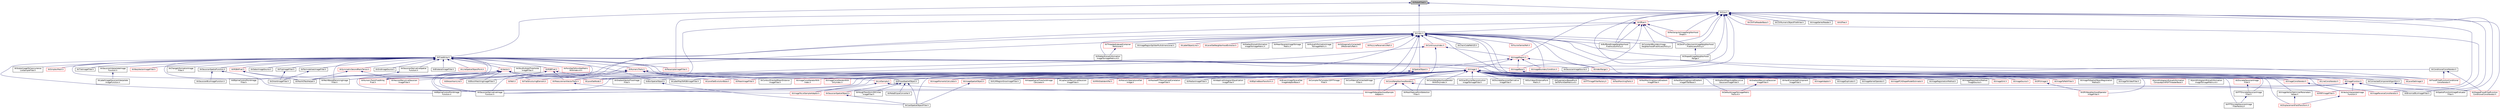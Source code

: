 digraph "itkMakeFilled.h"
{
 // LATEX_PDF_SIZE
  edge [fontname="Helvetica",fontsize="10",labelfontname="Helvetica",labelfontsize="10"];
  node [fontname="Helvetica",fontsize="10",shape=record];
  Node1 [label="itkMakeFilled.h",height=0.2,width=0.4,color="black", fillcolor="grey75", style="filled", fontcolor="black",tooltip=" "];
  Node1 -> Node2 [dir="back",color="midnightblue",fontsize="10",style="solid",fontname="Helvetica"];
  Node2 [label="itkFixedArray.h",height=0.2,width=0.4,color="black", fillcolor="white", style="filled",URL="$itkFixedArray_8h.html",tooltip=" "];
  Node2 -> Node3 [dir="back",color="midnightblue",fontsize="10",style="solid",fontname="Helvetica"];
  Node3 [label="itkBSplineControlPointImage\lFilter.h",height=0.2,width=0.4,color="black", fillcolor="white", style="filled",URL="$itkBSplineControlPointImageFilter_8h.html",tooltip=" "];
  Node2 -> Node4 [dir="back",color="midnightblue",fontsize="10",style="solid",fontname="Helvetica"];
  Node4 [label="itkBSplineControlPointImage\lFunction.h",height=0.2,width=0.4,color="black", fillcolor="white", style="filled",URL="$itkBSplineControlPointImageFunction_8h.html",tooltip=" "];
  Node2 -> Node5 [dir="back",color="midnightblue",fontsize="10",style="solid",fontname="Helvetica"];
  Node5 [label="itkBilateralImageFilter.h",height=0.2,width=0.4,color="black", fillcolor="white", style="filled",URL="$itkBilateralImageFilter_8h.html",tooltip=" "];
  Node2 -> Node6 [dir="back",color="midnightblue",fontsize="10",style="solid",fontname="Helvetica"];
  Node6 [label="itkBoxSpatialObject.h",height=0.2,width=0.4,color="black", fillcolor="white", style="filled",URL="$itkBoxSpatialObject_8h.html",tooltip=" "];
  Node6 -> Node7 [dir="back",color="midnightblue",fontsize="10",style="solid",fontname="Helvetica"];
  Node7 [label="itkCastSpatialObjectFilter.h",height=0.2,width=0.4,color="black", fillcolor="white", style="filled",URL="$itkCastSpatialObjectFilter_8h.html",tooltip=" "];
  Node2 -> Node8 [dir="back",color="midnightblue",fontsize="10",style="solid",fontname="Helvetica"];
  Node8 [label="itkChangeInformationImage\lFilter.h",height=0.2,width=0.4,color="black", fillcolor="white", style="filled",URL="$itkChangeInformationImageFilter_8h.html",tooltip=" "];
  Node2 -> Node9 [dir="back",color="midnightblue",fontsize="10",style="solid",fontname="Helvetica"];
  Node9 [label="itkEllipseSpatialObject.h",height=0.2,width=0.4,color="black", fillcolor="white", style="filled",URL="$itkEllipseSpatialObject_8h.html",tooltip=" "];
  Node9 -> Node7 [dir="back",color="midnightblue",fontsize="10",style="solid",fontname="Helvetica"];
  Node9 -> Node10 [dir="back",color="midnightblue",fontsize="10",style="solid",fontname="Helvetica"];
  Node10 [label="itkGaussianSpatialObject.h",height=0.2,width=0.4,color="red", fillcolor="white", style="filled",URL="$itkGaussianSpatialObject_8h.html",tooltip=" "];
  Node10 -> Node7 [dir="back",color="midnightblue",fontsize="10",style="solid",fontname="Helvetica"];
  Node9 -> Node12 [dir="back",color="midnightblue",fontsize="10",style="solid",fontname="Helvetica"];
  Node12 [label="itkHoughTransform2DCircles\lImageFilter.h",height=0.2,width=0.4,color="black", fillcolor="white", style="filled",URL="$itkHoughTransform2DCirclesImageFilter_8h.html",tooltip=" "];
  Node9 -> Node13 [dir="back",color="midnightblue",fontsize="10",style="solid",fontname="Helvetica"];
  Node13 [label="itkMetaEllipseConverter.h",height=0.2,width=0.4,color="black", fillcolor="white", style="filled",URL="$itkMetaEllipseConverter_8h.html",tooltip=" "];
  Node2 -> Node14 [dir="back",color="midnightblue",fontsize="10",style="solid",fontname="Helvetica"];
  Node14 [label="itkFlipImageFilter.h",height=0.2,width=0.4,color="black", fillcolor="white", style="filled",URL="$itkFlipImageFilter_8h.html",tooltip=" "];
  Node14 -> Node15 [dir="back",color="midnightblue",fontsize="10",style="solid",fontname="Helvetica"];
  Node15 [label="itkOrientImageFilter.h",height=0.2,width=0.4,color="black", fillcolor="white", style="filled",URL="$itkOrientImageFilter_8h.html",tooltip=" "];
  Node2 -> Node16 [dir="back",color="midnightblue",fontsize="10",style="solid",fontname="Helvetica"];
  Node16 [label="itkGaborImageSource.h",height=0.2,width=0.4,color="black", fillcolor="white", style="filled",URL="$itkGaborImageSource_8h.html",tooltip=" "];
  Node2 -> Node17 [dir="back",color="midnightblue",fontsize="10",style="solid",fontname="Helvetica"];
  Node17 [label="itkGaussianDerivativeImage\lFunction.h",height=0.2,width=0.4,color="black", fillcolor="white", style="filled",URL="$itkGaussianDerivativeImageFunction_8h.html",tooltip=" "];
  Node2 -> Node18 [dir="back",color="midnightblue",fontsize="10",style="solid",fontname="Helvetica"];
  Node18 [label="itkGaussianDerivativeSpatial\lFunction.h",height=0.2,width=0.4,color="black", fillcolor="white", style="filled",URL="$itkGaussianDerivativeSpatialFunction_8h.html",tooltip=" "];
  Node18 -> Node17 [dir="back",color="midnightblue",fontsize="10",style="solid",fontname="Helvetica"];
  Node2 -> Node19 [dir="back",color="midnightblue",fontsize="10",style="solid",fontname="Helvetica"];
  Node19 [label="itkGaussianImageSource.h",height=0.2,width=0.4,color="black", fillcolor="white", style="filled",URL="$itkGaussianImageSource_8h.html",tooltip=" "];
  Node2 -> Node20 [dir="back",color="midnightblue",fontsize="10",style="solid",fontname="Helvetica"];
  Node20 [label="itkGaussianInterpolateImage\lFunction.h",height=0.2,width=0.4,color="black", fillcolor="white", style="filled",URL="$itkGaussianInterpolateImageFunction_8h.html",tooltip=" "];
  Node20 -> Node21 [dir="back",color="midnightblue",fontsize="10",style="solid",fontname="Helvetica"];
  Node21 [label="itkLabelImageGaussianInterpolate\lImageFunction.h",height=0.2,width=0.4,color="black", fillcolor="white", style="filled",URL="$itkLabelImageGaussianInterpolateImageFunction_8h.html",tooltip=" "];
  Node2 -> Node22 [dir="back",color="midnightblue",fontsize="10",style="solid",fontname="Helvetica"];
  Node22 [label="itkGaussianSpatialFunction.h",height=0.2,width=0.4,color="black", fillcolor="white", style="filled",URL="$itkGaussianSpatialFunction_8h.html",tooltip=" "];
  Node22 -> Node23 [dir="back",color="midnightblue",fontsize="10",style="solid",fontname="Helvetica"];
  Node23 [label="itkGaussianBlurImageFunction.h",height=0.2,width=0.4,color="black", fillcolor="white", style="filled",URL="$itkGaussianBlurImageFunction_8h.html",tooltip=" "];
  Node22 -> Node17 [dir="back",color="midnightblue",fontsize="10",style="solid",fontname="Helvetica"];
  Node2 -> Node24 [dir="back",color="midnightblue",fontsize="10",style="solid",fontname="Helvetica"];
  Node24 [label="itkGridImageSource.h",height=0.2,width=0.4,color="black", fillcolor="white", style="filled",URL="$itkGridImageSource_8h.html",tooltip=" "];
  Node2 -> Node25 [dir="back",color="midnightblue",fontsize="10",style="solid",fontname="Helvetica"];
  Node25 [label="itkImage.h",height=0.2,width=0.4,color="red", fillcolor="white", style="filled",URL="$itkImage_8h.html",tooltip=" "];
  Node25 -> Node26 [dir="back",color="midnightblue",fontsize="10",style="solid",fontname="Helvetica"];
  Node26 [label="itkAdaptiveHistogramEqualization\lImageFilter.h",height=0.2,width=0.4,color="black", fillcolor="white", style="filled",URL="$itkAdaptiveHistogramEqualizationImageFilter_8h.html",tooltip=" "];
  Node25 -> Node27 [dir="back",color="midnightblue",fontsize="10",style="solid",fontname="Helvetica"];
  Node27 [label="itkBSplineBaseTransform.h",height=0.2,width=0.4,color="red", fillcolor="white", style="filled",URL="$itkBSplineBaseTransform_8h.html",tooltip=" "];
  Node25 -> Node4 [dir="back",color="midnightblue",fontsize="10",style="solid",fontname="Helvetica"];
  Node25 -> Node50 [dir="back",color="midnightblue",fontsize="10",style="solid",fontname="Helvetica"];
  Node50 [label="itkBinaryImageToLevelSet\lImageAdaptorBase.h",height=0.2,width=0.4,color="red", fillcolor="white", style="filled",URL="$itkBinaryImageToLevelSetImageAdaptorBase_8h.html",tooltip=" "];
  Node25 -> Node52 [dir="back",color="midnightblue",fontsize="10",style="solid",fontname="Helvetica"];
  Node52 [label="itkBlockMatchingImageFilter.h",height=0.2,width=0.4,color="black", fillcolor="white", style="filled",URL="$itkBlockMatchingImageFilter_8h.html",tooltip=" "];
  Node25 -> Node53 [dir="back",color="midnightblue",fontsize="10",style="solid",fontname="Helvetica"];
  Node53 [label="itkComplexToComplex1DFFTImage\lFilter.h",height=0.2,width=0.4,color="red", fillcolor="white", style="filled",URL="$itkComplexToComplex1DFFTImageFilter_8h.html",tooltip=" "];
  Node25 -> Node56 [dir="back",color="midnightblue",fontsize="10",style="solid",fontname="Helvetica"];
  Node56 [label="itkConfidenceConnectedImage\lFilter.h",height=0.2,width=0.4,color="black", fillcolor="white", style="filled",URL="$itkConfidenceConnectedImageFilter_8h.html",tooltip=" "];
  Node25 -> Node57 [dir="back",color="midnightblue",fontsize="10",style="solid",fontname="Helvetica"];
  Node57 [label="itkConnectedComponentAlgorithm.h",height=0.2,width=0.4,color="black", fillcolor="white", style="filled",URL="$itkConnectedComponentAlgorithm_8h.html",tooltip=" "];
  Node57 -> Node58 [dir="back",color="midnightblue",fontsize="10",style="solid",fontname="Helvetica"];
  Node58 [label="itkShapedFloodFilledFunction\lConditionalConstIterator.h",height=0.2,width=0.4,color="red", fillcolor="white", style="filled",URL="$itkShapedFloodFilledFunctionConditionalConstIterator_8h.html",tooltip=" "];
  Node25 -> Node61 [dir="back",color="midnightblue",fontsize="10",style="solid",fontname="Helvetica"];
  Node61 [label="itkConstNeighborhoodIterator.h",height=0.2,width=0.4,color="red", fillcolor="white", style="filled",URL="$itkConstNeighborhoodIterator_8h.html",tooltip=" "];
  Node61 -> Node165 [dir="back",color="midnightblue",fontsize="10",style="solid",fontname="Helvetica"];
  Node165 [label="itkImageToNeighborhoodSample\lAdaptor.h",height=0.2,width=0.4,color="red", fillcolor="white", style="filled",URL="$itkImageToNeighborhoodSampleAdaptor_8h.html",tooltip=" "];
  Node61 -> Node172 [dir="back",color="midnightblue",fontsize="10",style="solid",fontname="Helvetica"];
  Node172 [label="itkMRFImageFilter.h",height=0.2,width=0.4,color="red", fillcolor="white", style="filled",URL="$itkMRFImageFilter_8h.html",tooltip=" "];
  Node61 -> Node174 [dir="back",color="midnightblue",fontsize="10",style="solid",fontname="Helvetica"];
  Node174 [label="itkMaskFeaturePointSelection\lFilter.h",height=0.2,width=0.4,color="black", fillcolor="white", style="filled",URL="$itkMaskFeaturePointSelectionFilter_8h.html",tooltip=" "];
  Node25 -> Node239 [dir="back",color="midnightblue",fontsize="10",style="solid",fontname="Helvetica"];
  Node239 [label="itkConstNeighborhoodIterator\lWithOnlyIndex.h",height=0.2,width=0.4,color="black", fillcolor="white", style="filled",URL="$itkConstNeighborhoodIteratorWithOnlyIndex_8h.html",tooltip=" "];
  Node25 -> Node240 [dir="back",color="midnightblue",fontsize="10",style="solid",fontname="Helvetica"];
  Node240 [label="itkContourDirectedMeanDistance\lImageFilter.h",height=0.2,width=0.4,color="black", fillcolor="white", style="filled",URL="$itkContourDirectedMeanDistanceImageFilter_8h.html",tooltip=" "];
  Node25 -> Node241 [dir="back",color="midnightblue",fontsize="10",style="solid",fontname="Helvetica"];
  Node241 [label="itkDefaultImageToImageMetric\lTraitsv4.h",height=0.2,width=0.4,color="red", fillcolor="white", style="filled",URL="$itkDefaultImageToImageMetricTraitsv4_8h.html",tooltip=" "];
  Node25 -> Node253 [dir="back",color="midnightblue",fontsize="10",style="solid",fontname="Helvetica"];
  Node253 [label="itkDirectFourierReconstruction\lImageToImageFilter.h",height=0.2,width=0.4,color="black", fillcolor="white", style="filled",URL="$itkDirectFourierReconstructionImageToImageFilter_8h.html",tooltip=" "];
  Node25 -> Node254 [dir="back",color="midnightblue",fontsize="10",style="solid",fontname="Helvetica"];
  Node254 [label="itkDiscreteGaussianDerivative\lImageFilter.h",height=0.2,width=0.4,color="black", fillcolor="white", style="filled",URL="$itkDiscreteGaussianDerivativeImageFilter_8h.html",tooltip=" "];
  Node25 -> Node255 [dir="back",color="midnightblue",fontsize="10",style="solid",fontname="Helvetica"];
  Node255 [label="itkDiscreteGaussianImage\lFilter.h",height=0.2,width=0.4,color="red", fillcolor="white", style="filled",URL="$itkDiscreteGaussianImageFilter_8h.html",tooltip=" "];
  Node255 -> Node256 [dir="back",color="midnightblue",fontsize="10",style="solid",fontname="Helvetica"];
  Node256 [label="itkFFTDiscreteGaussianImage\lFilter.h",height=0.2,width=0.4,color="black", fillcolor="white", style="filled",URL="$itkFFTDiscreteGaussianImageFilter_8h.html",tooltip=" "];
  Node256 -> Node257 [dir="back",color="midnightblue",fontsize="10",style="solid",fontname="Helvetica"];
  Node257 [label="itkFFTDiscreteGaussianImage\lFilterFactory.h",height=0.2,width=0.4,color="black", fillcolor="white", style="filled",URL="$itkFFTDiscreteGaussianImageFilterFactory_8h.html",tooltip=" "];
  Node25 -> Node259 [dir="back",color="midnightblue",fontsize="10",style="solid",fontname="Helvetica"];
  Node259 [label="itkDisplacementFieldTransform.h",height=0.2,width=0.4,color="red", fillcolor="white", style="filled",URL="$itkDisplacementFieldTransform_8h.html",tooltip=" "];
  Node25 -> Node277 [dir="back",color="midnightblue",fontsize="10",style="solid",fontname="Helvetica"];
  Node277 [label="itkEuclideanDistancePoint\lMetric.h",height=0.2,width=0.4,color="black", fillcolor="white", style="filled",URL="$itkEuclideanDistancePointMetric_8h.html",tooltip=" "];
  Node25 -> Node270 [dir="back",color="midnightblue",fontsize="10",style="solid",fontname="Helvetica"];
  Node270 [label="itkExpectationBasedPoint\lSetToPointSetMetricv4.h",height=0.2,width=0.4,color="black", fillcolor="white", style="filled",URL="$itkExpectationBasedPointSetToPointSetMetricv4_8h.html",tooltip=" "];
  Node25 -> Node256 [dir="back",color="midnightblue",fontsize="10",style="solid",fontname="Helvetica"];
  Node25 -> Node257 [dir="back",color="midnightblue",fontsize="10",style="solid",fontname="Helvetica"];
  Node25 -> Node278 [dir="back",color="midnightblue",fontsize="10",style="solid",fontname="Helvetica"];
  Node278 [label="itkFFTImageFilterFactory.h",height=0.2,width=0.4,color="red", fillcolor="white", style="filled",URL="$itkFFTImageFilterFactory_8h.html",tooltip=" "];
  Node25 -> Node293 [dir="back",color="midnightblue",fontsize="10",style="solid",fontname="Helvetica"];
  Node293 [label="itkFastMarchingTraits.h",height=0.2,width=0.4,color="red", fillcolor="white", style="filled",URL="$itkFastMarchingTraits_8h.html",tooltip=" "];
  Node25 -> Node301 [dir="back",color="midnightblue",fontsize="10",style="solid",fontname="Helvetica"];
  Node301 [label="itkFastMarchingUpwindGradient\lImageFilter.h",height=0.2,width=0.4,color="red", fillcolor="white", style="filled",URL="$itkFastMarchingUpwindGradientImageFilter_8h.html",tooltip=" "];
  Node25 -> Node214 [dir="back",color="midnightblue",fontsize="10",style="solid",fontname="Helvetica"];
  Node214 [label="itkFastMarchingUpwindGradient\lImageFilterBase.h",height=0.2,width=0.4,color="black", fillcolor="white", style="filled",URL="$itkFastMarchingUpwindGradientImageFilterBase_8h.html",tooltip=" "];
  Node25 -> Node303 [dir="back",color="midnightblue",fontsize="10",style="solid",fontname="Helvetica"];
  Node303 [label="itkFlatStructuringElement.h",height=0.2,width=0.4,color="red", fillcolor="white", style="filled",URL="$itkFlatStructuringElement_8h.html",tooltip=" "];
  Node25 -> Node307 [dir="back",color="midnightblue",fontsize="10",style="solid",fontname="Helvetica"];
  Node307 [label="itkFloodFilledFunctionConditional\lConstIterator.h",height=0.2,width=0.4,color="red", fillcolor="white", style="filled",URL="$itkFloodFilledFunctionConditionalConstIterator_8h.html",tooltip=" "];
  Node25 -> Node312 [dir="back",color="midnightblue",fontsize="10",style="solid",fontname="Helvetica"];
  Node312 [label="itkGPUImage.h",height=0.2,width=0.4,color="red", fillcolor="white", style="filled",URL="$itkGPUImage_8h.html",tooltip=" "];
  Node312 -> Node322 [dir="back",color="midnightblue",fontsize="10",style="solid",fontname="Helvetica"];
  Node322 [label="itkGPUNeighborhoodOperator\lImageFilter.h",height=0.2,width=0.4,color="red", fillcolor="white", style="filled",URL="$itkGPUNeighborhoodOperatorImageFilter_8h.html",tooltip=" "];
  Node25 -> Node322 [dir="back",color="midnightblue",fontsize="10",style="solid",fontname="Helvetica"];
  Node25 -> Node17 [dir="back",color="midnightblue",fontsize="10",style="solid",fontname="Helvetica"];
  Node25 -> Node324 [dir="back",color="midnightblue",fontsize="10",style="solid",fontname="Helvetica"];
  Node324 [label="itkGradientMagnitudeRecursive\lGaussianImageFilter.h",height=0.2,width=0.4,color="black", fillcolor="white", style="filled",URL="$itkGradientMagnitudeRecursiveGaussianImageFilter_8h.html",tooltip=" "];
  Node25 -> Node325 [dir="back",color="midnightblue",fontsize="10",style="solid",fontname="Helvetica"];
  Node325 [label="itkGradientRecursiveGaussian\lImageFilter.h",height=0.2,width=0.4,color="red", fillcolor="white", style="filled",URL="$itkGradientRecursiveGaussianImageFilter_8h.html",tooltip=" "];
  Node325 -> Node241 [dir="back",color="midnightblue",fontsize="10",style="solid",fontname="Helvetica"];
  Node25 -> Node335 [dir="back",color="midnightblue",fontsize="10",style="solid",fontname="Helvetica"];
  Node335 [label="itkGradientVectorFlowImage\lFilter.h",height=0.2,width=0.4,color="black", fillcolor="white", style="filled",URL="$itkGradientVectorFlowImageFilter_8h.html",tooltip=" "];
  Node25 -> Node336 [dir="back",color="midnightblue",fontsize="10",style="solid",fontname="Helvetica"];
  Node336 [label="itkHardConnectedComponent\lImageFilter.h",height=0.2,width=0.4,color="black", fillcolor="white", style="filled",URL="$itkHardConnectedComponentImageFilter_8h.html",tooltip=" "];
  Node25 -> Node337 [dir="back",color="midnightblue",fontsize="10",style="solid",fontname="Helvetica"];
  Node337 [label="itkHessianRecursiveGaussian\lImageFilter.h",height=0.2,width=0.4,color="red", fillcolor="white", style="filled",URL="$itkHessianRecursiveGaussianImageFilter_8h.html",tooltip=" "];
  Node25 -> Node339 [dir="back",color="midnightblue",fontsize="10",style="solid",fontname="Helvetica"];
  Node339 [label="itkImageAdaptor.h",height=0.2,width=0.4,color="red", fillcolor="white", style="filled",URL="$itkImageAdaptor_8h.html",tooltip=" "];
  Node25 -> Node366 [dir="back",color="midnightblue",fontsize="10",style="solid",fontname="Helvetica"];
  Node366 [label="itkImageConstIterator.h",height=0.2,width=0.4,color="red", fillcolor="white", style="filled",URL="$itkImageConstIterator_8h.html",tooltip=" "];
  Node366 -> Node417 [dir="back",color="midnightblue",fontsize="10",style="solid",fontname="Helvetica"];
  Node417 [label="itkImageReverseConstIterator.h",height=0.2,width=0.4,color="red", fillcolor="white", style="filled",URL="$itkImageReverseConstIterator_8h.html",tooltip=" "];
  Node25 -> Node418 [dir="back",color="midnightblue",fontsize="10",style="solid",fontname="Helvetica"];
  Node418 [label="itkImageConstIteratorWith\lIndex.h",height=0.2,width=0.4,color="red", fillcolor="white", style="filled",URL="$itkImageConstIteratorWithIndex_8h.html",tooltip=" "];
  Node25 -> Node563 [dir="back",color="midnightblue",fontsize="10",style="solid",fontname="Helvetica"];
  Node563 [label="itkImageConstIteratorWith\lOnlyIndex.h",height=0.2,width=0.4,color="red", fillcolor="white", style="filled",URL="$itkImageConstIteratorWithOnlyIndex_8h.html",tooltip=" "];
  Node25 -> Node566 [dir="back",color="midnightblue",fontsize="10",style="solid",fontname="Helvetica"];
  Node566 [label="itkImageDuplicator.h",height=0.2,width=0.4,color="black", fillcolor="white", style="filled",URL="$itkImageDuplicator_8h.html",tooltip=" "];
  Node25 -> Node567 [dir="back",color="midnightblue",fontsize="10",style="solid",fontname="Helvetica"];
  Node567 [label="itkImageKernelOperator.h",height=0.2,width=0.4,color="black", fillcolor="white", style="filled",URL="$itkImageKernelOperator_8h.html",tooltip=" "];
  Node25 -> Node568 [dir="back",color="midnightblue",fontsize="10",style="solid",fontname="Helvetica"];
  Node568 [label="itkImageMomentsCalculator.h",height=0.2,width=0.4,color="red", fillcolor="white", style="filled",URL="$itkImageMomentsCalculator_8h.html",tooltip=" "];
  Node25 -> Node387 [dir="back",color="midnightblue",fontsize="10",style="solid",fontname="Helvetica"];
  Node387 [label="itkImagePCAShapeModelEstimator.h",height=0.2,width=0.4,color="red", fillcolor="white", style="filled",URL="$itkImagePCAShapeModelEstimator_8h.html",tooltip=" "];
  Node25 -> Node40 [dir="back",color="midnightblue",fontsize="10",style="solid",fontname="Helvetica"];
  Node40 [label="itkImageRegistrationMethod.h",height=0.2,width=0.4,color="black", fillcolor="white", style="filled",URL="$itkImageRegistrationMethod_8h.html",tooltip=" "];
  Node25 -> Node444 [dir="back",color="midnightblue",fontsize="10",style="solid",fontname="Helvetica"];
  Node444 [label="itkImageRegistrationMethod\lImageSource.h",height=0.2,width=0.4,color="black", fillcolor="white", style="filled",URL="$itkImageRegistrationMethodImageSource_8h.html",tooltip=" "];
  Node25 -> Node571 [dir="back",color="midnightblue",fontsize="10",style="solid",fontname="Helvetica"];
  Node571 [label="itkImageSink.h",height=0.2,width=0.4,color="red", fillcolor="white", style="filled",URL="$itkImageSink_8h.html",tooltip=" "];
  Node25 -> Node592 [dir="back",color="midnightblue",fontsize="10",style="solid",fontname="Helvetica"];
  Node592 [label="itkImageSource.h",height=0.2,width=0.4,color="red", fillcolor="white", style="filled",URL="$itkImageSource_8h.html",tooltip=" "];
  Node25 -> Node838 [dir="back",color="midnightblue",fontsize="10",style="solid",fontname="Helvetica"];
  Node838 [label="itkImageSpatialObject.h",height=0.2,width=0.4,color="red", fillcolor="white", style="filled",URL="$itkImageSpatialObject_8h.html",tooltip=" "];
  Node838 -> Node7 [dir="back",color="midnightblue",fontsize="10",style="solid",fontname="Helvetica"];
  Node25 -> Node392 [dir="back",color="midnightblue",fontsize="10",style="solid",fontname="Helvetica"];
  Node392 [label="itkImageToListSampleAdaptor.h",height=0.2,width=0.4,color="red", fillcolor="white", style="filled",URL="$itkImageToListSampleAdaptor_8h.html",tooltip=" "];
  Node25 -> Node165 [dir="back",color="midnightblue",fontsize="10",style="solid",fontname="Helvetica"];
  Node25 -> Node840 [dir="back",color="midnightblue",fontsize="10",style="solid",fontname="Helvetica"];
  Node840 [label="itkImageToPathFilter.h",height=0.2,width=0.4,color="red", fillcolor="white", style="filled",URL="$itkImageToPathFilter_8h.html",tooltip=" "];
  Node25 -> Node841 [dir="back",color="midnightblue",fontsize="10",style="solid",fontname="Helvetica"];
  Node841 [label="itkImageToSpatialObjectRegistration\lMethod.h",height=0.2,width=0.4,color="black", fillcolor="white", style="filled",URL="$itkImageToSpatialObjectRegistrationMethod_8h.html",tooltip=" "];
  Node25 -> Node842 [dir="back",color="midnightblue",fontsize="10",style="solid",fontname="Helvetica"];
  Node842 [label="itkImageToVideoFilter.h",height=0.2,width=0.4,color="black", fillcolor="white", style="filled",URL="$itkImageToVideoFilter_8h.html",tooltip=" "];
  Node25 -> Node843 [dir="back",color="midnightblue",fontsize="10",style="solid",fontname="Helvetica"];
  Node843 [label="itkImageVectorOptimizerParameters\lHelper.h",height=0.2,width=0.4,color="black", fillcolor="white", style="filled",URL="$itkImageVectorOptimizerParametersHelper_8h.html",tooltip=" "];
  Node843 -> Node259 [dir="back",color="midnightblue",fontsize="10",style="solid",fontname="Helvetica"];
  Node25 -> Node844 [dir="back",color="midnightblue",fontsize="10",style="solid",fontname="Helvetica"];
  Node844 [label="itkJointHistogramMutualInformation\lComputeJointPDFThreaderBase.h",height=0.2,width=0.4,color="red", fillcolor="white", style="filled",URL="$itkJointHistogramMutualInformationComputeJointPDFThreaderBase_8h.html",tooltip=" "];
  Node25 -> Node250 [dir="back",color="midnightblue",fontsize="10",style="solid",fontname="Helvetica"];
  Node250 [label="itkJointHistogramMutualInformation\lImageToImageMetricv4.h",height=0.2,width=0.4,color="black", fillcolor="white", style="filled",URL="$itkJointHistogramMutualInformationImageToImageMetricv4_8h.html",tooltip=" "];
  Node25 -> Node399 [dir="back",color="midnightblue",fontsize="10",style="solid",fontname="Helvetica"];
  Node399 [label="itkKLMRegionGrowImageFilter.h",height=0.2,width=0.4,color="black", fillcolor="white", style="filled",URL="$itkKLMRegionGrowImageFilter_8h.html",tooltip=" "];
  Node25 -> Node846 [dir="back",color="midnightblue",fontsize="10",style="solid",fontname="Helvetica"];
  Node846 [label="itkKappaSigmaThresholdImage\lCalculator.h",height=0.2,width=0.4,color="red", fillcolor="white", style="filled",URL="$itkKappaSigmaThresholdImageCalculator_8h.html",tooltip=" "];
  Node25 -> Node756 [dir="back",color="midnightblue",fontsize="10",style="solid",fontname="Helvetica"];
  Node756 [label="itkLabelMapToRGBImageFilter.h",height=0.2,width=0.4,color="black", fillcolor="white", style="filled",URL="$itkLabelMapToRGBImageFilter_8h.html",tooltip=" "];
  Node25 -> Node695 [dir="back",color="midnightblue",fontsize="10",style="solid",fontname="Helvetica"];
  Node695 [label="itkLaplacianRecursiveGaussian\lImageFilter.h",height=0.2,width=0.4,color="black", fillcolor="white", style="filled",URL="$itkLaplacianRecursiveGaussianImageFilter_8h.html",tooltip=" "];
  Node25 -> Node448 [dir="back",color="midnightblue",fontsize="10",style="solid",fontname="Helvetica"];
  Node448 [label="itkLevelSetEvolutionBase.h",height=0.2,width=0.4,color="red", fillcolor="white", style="filled",URL="$itkLevelSetEvolutionBase_8h.html",tooltip=" "];
  Node25 -> Node847 [dir="back",color="midnightblue",fontsize="10",style="solid",fontname="Helvetica"];
  Node847 [label="itkLevelSetNode.h",height=0.2,width=0.4,color="red", fillcolor="white", style="filled",URL="$itkLevelSetNode_8h.html",tooltip=" "];
  Node25 -> Node853 [dir="back",color="midnightblue",fontsize="10",style="solid",fontname="Helvetica"];
  Node853 [label="itkLineConstIterator.h",height=0.2,width=0.4,color="red", fillcolor="white", style="filled",URL="$itkLineConstIterator_8h.html",tooltip=" "];
  Node25 -> Node855 [dir="back",color="midnightblue",fontsize="10",style="solid",fontname="Helvetica"];
  Node855 [label="itkMRASlabIdentifier.h",height=0.2,width=0.4,color="red", fillcolor="white", style="filled",URL="$itkMRASlabIdentifier_8h.html",tooltip=" "];
  Node25 -> Node856 [dir="back",color="midnightblue",fontsize="10",style="solid",fontname="Helvetica"];
  Node856 [label="itkMalcolmSparseLevelSet\lImage.h",height=0.2,width=0.4,color="red", fillcolor="white", style="filled",URL="$itkMalcolmSparseLevelSetImage_8h.html",tooltip=" "];
  Node25 -> Node174 [dir="back",color="midnightblue",fontsize="10",style="solid",fontname="Helvetica"];
  Node25 -> Node761 [dir="back",color="midnightblue",fontsize="10",style="solid",fontname="Helvetica"];
  Node761 [label="itkMaskedFFTNormalizedCorrelation\lImageFilter.h",height=0.2,width=0.4,color="red", fillcolor="white", style="filled",URL="$itkMaskedFFTNormalizedCorrelationImageFilter_8h.html",tooltip=" "];
  Node25 -> Node490 [dir="back",color="midnightblue",fontsize="10",style="solid",fontname="Helvetica"];
  Node490 [label="itkMeanImageFilter.h",height=0.2,width=0.4,color="red", fillcolor="white", style="filled",URL="$itkMeanImageFilter_8h.html",tooltip=" "];
  Node25 -> Node491 [dir="back",color="midnightblue",fontsize="10",style="solid",fontname="Helvetica"];
  Node491 [label="itkMedianImageFilter.h",height=0.2,width=0.4,color="black", fillcolor="white", style="filled",URL="$itkMedianImageFilter_8h.html",tooltip=" "];
  Node2 -> Node880 [dir="back",color="midnightblue",fontsize="10",style="solid",fontname="Helvetica"];
  Node880 [label="itkImageBase.h",height=0.2,width=0.4,color="red", fillcolor="white", style="filled",URL="$itkImageBase_8h.html",tooltip=" "];
  Node880 -> Node884 [dir="back",color="midnightblue",fontsize="10",style="solid",fontname="Helvetica"];
  Node884 [label="itkImageFunction.h",height=0.2,width=0.4,color="red", fillcolor="white", style="filled",URL="$itkImageFunction_8h.html",tooltip=" "];
  Node884 -> Node4 [dir="back",color="midnightblue",fontsize="10",style="solid",fontname="Helvetica"];
  Node884 -> Node380 [dir="back",color="midnightblue",fontsize="10",style="solid",fontname="Helvetica"];
  Node380 [label="itkBinomialBlurImageFilter.h",height=0.2,width=0.4,color="black", fillcolor="white", style="filled",URL="$itkBinomialBlurImageFilter_8h.html",tooltip=" "];
  Node884 -> Node17 [dir="back",color="midnightblue",fontsize="10",style="solid",fontname="Helvetica"];
  Node884 -> Node411 [dir="back",color="midnightblue",fontsize="10",style="solid",fontname="Helvetica"];
  Node411 [label="itkSpatialFunctionImageEvaluator\lFilter.h",height=0.2,width=0.4,color="black", fillcolor="white", style="filled",URL="$itkSpatialFunctionImageEvaluatorFilter_8h.html",tooltip=" "];
  Node884 -> Node906 [dir="back",color="midnightblue",fontsize="10",style="solid",fontname="Helvetica"];
  Node906 [label="itkVectorInterpolateImage\lFunction.h",height=0.2,width=0.4,color="red", fillcolor="white", style="filled",URL="$itkVectorInterpolateImageFunction_8h.html",tooltip=" "];
  Node906 -> Node259 [dir="back",color="midnightblue",fontsize="10",style="solid",fontname="Helvetica"];
  Node880 -> Node919 [dir="back",color="midnightblue",fontsize="10",style="solid",fontname="Helvetica"];
  Node919 [label="itkLevelSetImage.h",height=0.2,width=0.4,color="red", fillcolor="white", style="filled",URL="$itkLevelSetImage_8h.html",tooltip=" "];
  Node2 -> Node935 [dir="back",color="midnightblue",fontsize="10",style="solid",fontname="Helvetica"];
  Node935 [label="itkLineSpatialObjectPoint.h",height=0.2,width=0.4,color="red", fillcolor="white", style="filled",URL="$itkLineSpatialObjectPoint_8h.html",tooltip=" "];
  Node2 -> Node938 [dir="back",color="midnightblue",fontsize="10",style="solid",fontname="Helvetica"];
  Node938 [label="itkListSample.h",height=0.2,width=0.4,color="red", fillcolor="white", style="filled",URL="$itkListSample_8h.html",tooltip=" "];
  Node938 -> Node392 [dir="back",color="midnightblue",fontsize="10",style="solid",fontname="Helvetica"];
  Node938 -> Node165 [dir="back",color="midnightblue",fontsize="10",style="solid",fontname="Helvetica"];
  Node2 -> Node945 [dir="back",color="midnightblue",fontsize="10",style="solid",fontname="Helvetica"];
  Node945 [label="itkMeshIOTestHelper.h",height=0.2,width=0.4,color="black", fillcolor="white", style="filled",URL="$itkMeshIOTestHelper_8h.html",tooltip=" "];
  Node2 -> Node946 [dir="back",color="midnightblue",fontsize="10",style="solid",fontname="Helvetica"];
  Node946 [label="itkNumericTraits.h",height=0.2,width=0.4,color="red", fillcolor="white", style="filled",URL="$itkNumericTraits_8h.html",tooltip=" "];
  Node946 -> Node240 [dir="back",color="midnightblue",fontsize="10",style="solid",fontname="Helvetica"];
  Node946 -> Node366 [dir="back",color="midnightblue",fontsize="10",style="solid",fontname="Helvetica"];
  Node946 -> Node448 [dir="back",color="midnightblue",fontsize="10",style="solid",fontname="Helvetica"];
  Node946 -> Node490 [dir="back",color="midnightblue",fontsize="10",style="solid",fontname="Helvetica"];
  Node946 -> Node1194 [dir="back",color="midnightblue",fontsize="10",style="solid",fontname="Helvetica"];
  Node1194 [label="itkMeasurementVectorTraits.h",height=0.2,width=0.4,color="red", fillcolor="white", style="filled",URL="$itkMeasurementVectorTraits_8h.html",tooltip=" "];
  Node1194 -> Node392 [dir="back",color="midnightblue",fontsize="10",style="solid",fontname="Helvetica"];
  Node946 -> Node1439 [dir="back",color="midnightblue",fontsize="10",style="solid",fontname="Helvetica"];
  Node1439 [label="itkNumericTraitsFixedArray\lPixel.h",height=0.2,width=0.4,color="red", fillcolor="white", style="filled",URL="$itkNumericTraitsFixedArrayPixel_8h.html",tooltip=" "];
  Node1439 -> Node2 [dir="back",color="midnightblue",fontsize="10",style="solid",fontname="Helvetica"];
  Node946 -> Node1290 [dir="back",color="midnightblue",fontsize="10",style="solid",fontname="Helvetica"];
  Node1290 [label="itkPath.h",height=0.2,width=0.4,color="red", fillcolor="white", style="filled",URL="$itkPath_8h.html",tooltip=" "];
  Node2 -> Node1439 [dir="back",color="midnightblue",fontsize="10",style="solid",fontname="Helvetica"];
  Node2 -> Node395 [dir="back",color="midnightblue",fontsize="10",style="solid",fontname="Helvetica"];
  Node395 [label="itkOtsuMultipleThresholds\lImageFilter.h",height=0.2,width=0.4,color="black", fillcolor="white", style="filled",URL="$itkOtsuMultipleThresholdsImageFilter_8h.html",tooltip=" "];
  Node2 -> Node167 [dir="back",color="midnightblue",fontsize="10",style="solid",fontname="Helvetica"];
  Node167 [label="itkPatchBasedDenoisingImage\lFilter.h",height=0.2,width=0.4,color="black", fillcolor="white", style="filled",URL="$itkPatchBasedDenoisingImageFilter_8h.html",tooltip=" "];
  Node2 -> Node781 [dir="back",color="midnightblue",fontsize="10",style="solid",fontname="Helvetica"];
  Node781 [label="itkPermuteAxesImageFilter.h",height=0.2,width=0.4,color="black", fillcolor="white", style="filled",URL="$itkPermuteAxesImageFilter_8h.html",tooltip=" "];
  Node781 -> Node15 [dir="back",color="midnightblue",fontsize="10",style="solid",fontname="Helvetica"];
  Node2 -> Node267 [dir="back",color="midnightblue",fontsize="10",style="solid",fontname="Helvetica"];
  Node267 [label="itkPointSetToPointSetMetric\lWithIndexv4.h",height=0.2,width=0.4,color="red", fillcolor="white", style="filled",URL="$itkPointSetToPointSetMetricWithIndexv4_8h.html",tooltip=" "];
  Node2 -> Node1382 [dir="back",color="midnightblue",fontsize="10",style="solid",fontname="Helvetica"];
  Node1382 [label="itkRGBAPixel.h",height=0.2,width=0.4,color="red", fillcolor="white", style="filled",URL="$itkRGBAPixel_8h.html",tooltip=" "];
  Node1382 -> Node945 [dir="back",color="midnightblue",fontsize="10",style="solid",fontname="Helvetica"];
  Node1382 -> Node167 [dir="back",color="midnightblue",fontsize="10",style="solid",fontname="Helvetica"];
  Node2 -> Node1385 [dir="back",color="midnightblue",fontsize="10",style="solid",fontname="Helvetica"];
  Node1385 [label="itkRGBPixel.h",height=0.2,width=0.4,color="red", fillcolor="white", style="filled",URL="$itkRGBPixel_8h.html",tooltip=" "];
  Node1385 -> Node756 [dir="back",color="midnightblue",fontsize="10",style="solid",fontname="Helvetica"];
  Node1385 -> Node1194 [dir="back",color="midnightblue",fontsize="10",style="solid",fontname="Helvetica"];
  Node1385 -> Node945 [dir="back",color="midnightblue",fontsize="10",style="solid",fontname="Helvetica"];
  Node1385 -> Node167 [dir="back",color="midnightblue",fontsize="10",style="solid",fontname="Helvetica"];
  Node2 -> Node410 [dir="back",color="midnightblue",fontsize="10",style="solid",fontname="Helvetica"];
  Node410 [label="itkResampleImageFilter.h",height=0.2,width=0.4,color="red", fillcolor="white", style="filled",URL="$itkResampleImageFilter_8h.html",tooltip=" "];
  Node2 -> Node203 [dir="back",color="midnightblue",fontsize="10",style="solid",fontname="Helvetica"];
  Node203 [label="itkScalarImageToCooccurrence\lListSampleFilter.h",height=0.2,width=0.4,color="black", fillcolor="white", style="filled",URL="$itkScalarImageToCooccurrenceListSampleFilter_8h.html",tooltip=" "];
  Node2 -> Node1323 [dir="back",color="midnightblue",fontsize="10",style="solid",fontname="Helvetica"];
  Node1323 [label="itkSimplexMesh.h",height=0.2,width=0.4,color="red", fillcolor="white", style="filled",URL="$itkSimplexMesh_8h.html",tooltip=" "];
  Node2 -> Node1247 [dir="back",color="midnightblue",fontsize="10",style="solid",fontname="Helvetica"];
  Node1247 [label="itkSymmetricSecondRankTensor.h",height=0.2,width=0.4,color="red", fillcolor="white", style="filled",URL="$itkSymmetricSecondRankTensor_8h.html",tooltip=" "];
  Node1247 -> Node337 [dir="back",color="midnightblue",fontsize="10",style="solid",fontname="Helvetica"];
  Node1247 -> Node945 [dir="back",color="midnightblue",fontsize="10",style="solid",fontname="Helvetica"];
  Node2 -> Node811 [dir="back",color="midnightblue",fontsize="10",style="solid",fontname="Helvetica"];
  Node811 [label="itkTileImageFilter.h",height=0.2,width=0.4,color="black", fillcolor="white", style="filled",URL="$itkTileImageFilter_8h.html",tooltip=" "];
  Node2 -> Node1515 [dir="back",color="midnightblue",fontsize="10",style="solid",fontname="Helvetica"];
  Node1515 [label="itkVector.h",height=0.2,width=0.4,color="red", fillcolor="white", style="filled",URL="$itkVector_8h.html",tooltip=" "];
  Node1515 -> Node3 [dir="back",color="midnightblue",fontsize="10",style="solid",fontname="Helvetica"];
  Node1515 -> Node4 [dir="back",color="midnightblue",fontsize="10",style="solid",fontname="Helvetica"];
  Node1515 -> Node52 [dir="back",color="midnightblue",fontsize="10",style="solid",fontname="Helvetica"];
  Node1515 -> Node1285 [dir="back",color="midnightblue",fontsize="10",style="solid",fontname="Helvetica"];
  Node1285 [label="itkBresenhamLine.h",height=0.2,width=0.4,color="red", fillcolor="white", style="filled",URL="$itkBresenhamLine_8h.html",tooltip=" "];
  Node1515 -> Node303 [dir="back",color="midnightblue",fontsize="10",style="solid",fontname="Helvetica"];
  Node1515 -> Node17 [dir="back",color="midnightblue",fontsize="10",style="solid",fontname="Helvetica"];
  Node1515 -> Node335 [dir="back",color="midnightblue",fontsize="10",style="solid",fontname="Helvetica"];
  Node1515 -> Node847 [dir="back",color="midnightblue",fontsize="10",style="solid",fontname="Helvetica"];
  Node1515 -> Node945 [dir="back",color="midnightblue",fontsize="10",style="solid",fontname="Helvetica"];
  Node1515 -> Node167 [dir="back",color="midnightblue",fontsize="10",style="solid",fontname="Helvetica"];
  Node2 -> Node906 [dir="back",color="midnightblue",fontsize="10",style="solid",fontname="Helvetica"];
  Node2 -> Node824 [dir="back",color="midnightblue",fontsize="10",style="solid",fontname="Helvetica"];
  Node824 [label="itkWarpVectorImageFilter.h",height=0.2,width=0.4,color="red", fillcolor="white", style="filled",URL="$itkWarpVectorImageFilter_8h.html",tooltip=" "];
  Node1 -> Node1284 [dir="back",color="midnightblue",fontsize="10",style="solid",fontname="Helvetica"];
  Node1284 [label="itkIndex.h",height=0.2,width=0.4,color="black", fillcolor="white", style="filled",URL="$itkIndex_8h.html",tooltip=" "];
  Node1284 -> Node1285 [dir="back",color="midnightblue",fontsize="10",style="solid",fontname="Helvetica"];
  Node1284 -> Node1279 [dir="back",color="midnightblue",fontsize="10",style="solid",fontname="Helvetica"];
  Node1279 [label="itkBufferedImageNeighborhood\lPixelAccessPolicy.h",height=0.2,width=0.4,color="black", fillcolor="white", style="filled",URL="$itkBufferedImageNeighborhoodPixelAccessPolicy_8h.html",tooltip=" "];
  Node1284 -> Node1281 [dir="back",color="midnightblue",fontsize="10",style="solid",fontname="Helvetica"];
  Node1281 [label="itkChainCodePath2D.h",height=0.2,width=0.4,color="black", fillcolor="white", style="filled",URL="$itkChainCodePath2D_8h.html",tooltip=" "];
  Node1284 -> Node1286 [dir="back",color="midnightblue",fontsize="10",style="solid",fontname="Helvetica"];
  Node1286 [label="itkConditionalConstIterator.h",height=0.2,width=0.4,color="black", fillcolor="white", style="filled",URL="$itkConditionalConstIterator_8h.html",tooltip=" "];
  Node1286 -> Node307 [dir="back",color="midnightblue",fontsize="10",style="solid",fontname="Helvetica"];
  Node1286 -> Node58 [dir="back",color="midnightblue",fontsize="10",style="solid",fontname="Helvetica"];
  Node1284 -> Node1283 [dir="back",color="midnightblue",fontsize="10",style="solid",fontname="Helvetica"];
  Node1283 [label="itkConstantBoundaryImage\lNeighborhoodPixelAccessPolicy.h",height=0.2,width=0.4,color="black", fillcolor="white", style="filled",URL="$itkConstantBoundaryImageNeighborhoodPixelAccessPolicy_8h.html",tooltip=" "];
  Node1284 -> Node1287 [dir="back",color="midnightblue",fontsize="10",style="solid",fontname="Helvetica"];
  Node1287 [label="itkContinuousIndex.h",height=0.2,width=0.4,color="red", fillcolor="white", style="filled",URL="$itkContinuousIndex_8h.html",tooltip=" "];
  Node1287 -> Node17 [dir="back",color="midnightblue",fontsize="10",style="solid",fontname="Helvetica"];
  Node1287 -> Node1019 [dir="back",color="midnightblue",fontsize="10",style="solid",fontname="Helvetica"];
  Node1019 [label="itkImageRegion.h",height=0.2,width=0.4,color="red", fillcolor="white", style="filled",URL="$itkImageRegion_8h.html",tooltip=" "];
  Node1019 -> Node25 [dir="back",color="midnightblue",fontsize="10",style="solid",fontname="Helvetica"];
  Node1019 -> Node880 [dir="back",color="midnightblue",fontsize="10",style="solid",fontname="Helvetica"];
  Node1019 -> Node1020 [dir="back",color="midnightblue",fontsize="10",style="solid",fontname="Helvetica"];
  Node1020 [label="itkImageBoundaryCondition.h",height=0.2,width=0.4,color="red", fillcolor="white", style="filled",URL="$itkImageBoundaryCondition_8h.html",tooltip=" "];
  Node1019 -> Node1110 [dir="back",color="midnightblue",fontsize="10",style="solid",fontname="Helvetica"];
  Node1110 [label="itkIndexRange.h",height=0.2,width=0.4,color="red", fillcolor="white", style="filled",URL="$itkIndexRange_8h.html",tooltip=" "];
  Node1019 -> Node1115 [dir="back",color="midnightblue",fontsize="10",style="solid",fontname="Helvetica"];
  Node1115 [label="itkSpatialObject.h",height=0.2,width=0.4,color="red", fillcolor="white", style="filled",URL="$itkSpatialObject_8h.html",tooltip=" "];
  Node1115 -> Node6 [dir="back",color="midnightblue",fontsize="10",style="solid",fontname="Helvetica"];
  Node1115 -> Node7 [dir="back",color="midnightblue",fontsize="10",style="solid",fontname="Helvetica"];
  Node1115 -> Node9 [dir="back",color="midnightblue",fontsize="10",style="solid",fontname="Helvetica"];
  Node1115 -> Node568 [dir="back",color="midnightblue",fontsize="10",style="solid",fontname="Helvetica"];
  Node1115 -> Node838 [dir="back",color="midnightblue",fontsize="10",style="solid",fontname="Helvetica"];
  Node1287 -> Node838 [dir="back",color="midnightblue",fontsize="10",style="solid",fontname="Helvetica"];
  Node1284 -> Node926 [dir="back",color="midnightblue",fontsize="10",style="solid",fontname="Helvetica"];
  Node926 [label="itkFourierSeriesPath.h",height=0.2,width=0.4,color="red", fillcolor="white", style="filled",URL="$itkFourierSeriesPath_8h.html",tooltip=" "];
  Node1284 -> Node1020 [dir="back",color="midnightblue",fontsize="10",style="solid",fontname="Helvetica"];
  Node1284 -> Node366 [dir="back",color="midnightblue",fontsize="10",style="solid",fontname="Helvetica"];
  Node1284 -> Node418 [dir="back",color="midnightblue",fontsize="10",style="solid",fontname="Helvetica"];
  Node1284 -> Node563 [dir="back",color="midnightblue",fontsize="10",style="solid",fontname="Helvetica"];
  Node1284 -> Node884 [dir="back",color="midnightblue",fontsize="10",style="solid",fontname="Helvetica"];
  Node1284 -> Node1085 [dir="back",color="midnightblue",fontsize="10",style="solid",fontname="Helvetica"];
  Node1085 [label="itkImageRegionSplitterMultidimensional.h",height=0.2,width=0.4,color="black", fillcolor="white", style="filled",URL="$itkImageRegionSplitterMultidimensional_8h.html",tooltip=" "];
  Node1284 -> Node1110 [dir="back",color="midnightblue",fontsize="10",style="solid",fontname="Helvetica"];
  Node1284 -> Node1288 [dir="back",color="midnightblue",fontsize="10",style="solid",fontname="Helvetica"];
  Node1288 [label="itkLabelObjectLine.h",height=0.2,width=0.4,color="red", fillcolor="white", style="filled",URL="$itkLabelObjectLine_8h.html",tooltip=" "];
  Node1284 -> Node919 [dir="back",color="midnightblue",fontsize="10",style="solid",fontname="Helvetica"];
  Node1284 -> Node849 [dir="back",color="midnightblue",fontsize="10",style="solid",fontname="Helvetica"];
  Node849 [label="itkLevelSetNeighborhoodExtractor.h",height=0.2,width=0.4,color="red", fillcolor="white", style="filled",URL="$itkLevelSetNeighborhoodExtractor_8h.html",tooltip=" "];
  Node1284 -> Node847 [dir="back",color="midnightblue",fontsize="10",style="solid",fontname="Helvetica"];
  Node1284 -> Node853 [dir="back",color="midnightblue",fontsize="10",style="solid",fontname="Helvetica"];
  Node1284 -> Node43 [dir="back",color="midnightblue",fontsize="10",style="solid",fontname="Helvetica"];
  Node43 [label="itkMattesMutualInformation\lImageToImageMetric.h",height=0.2,width=0.4,color="black", fillcolor="white", style="filled",URL="$itkMattesMutualInformationImageToImageMetric_8h.html",tooltip=" "];
  Node1284 -> Node251 [dir="back",color="midnightblue",fontsize="10",style="solid",fontname="Helvetica"];
  Node251 [label="itkMattesMutualInformation\lImageToImageMetricv4.h",height=0.2,width=0.4,color="black", fillcolor="white", style="filled",URL="$itkMattesMutualInformationImageToImageMetricv4_8h.html",tooltip=" "];
  Node1284 -> Node45 [dir="back",color="midnightblue",fontsize="10",style="solid",fontname="Helvetica"];
  Node45 [label="itkMeanSquaresImageToImage\lMetric.h",height=0.2,width=0.4,color="black", fillcolor="white", style="filled",URL="$itkMeanSquaresImageToImageMetric_8h.html",tooltip=" "];
  Node1284 -> Node48 [dir="back",color="midnightblue",fontsize="10",style="solid",fontname="Helvetica"];
  Node48 [label="itkMutualInformationImage\lToImageMetric.h",height=0.2,width=0.4,color="black", fillcolor="white", style="filled",URL="$itkMutualInformationImageToImageMetric_8h.html",tooltip=" "];
  Node1284 -> Node928 [dir="back",color="midnightblue",fontsize="10",style="solid",fontname="Helvetica"];
  Node928 [label="itkOrthogonallyCorrected2\lDParametricPath.h",height=0.2,width=0.4,color="red", fillcolor="white", style="filled",URL="$itkOrthogonallyCorrected2DParametricPath_8h.html",tooltip=" "];
  Node1284 -> Node1290 [dir="back",color="midnightblue",fontsize="10",style="solid",fontname="Helvetica"];
  Node1284 -> Node930 [dir="back",color="midnightblue",fontsize="10",style="solid",fontname="Helvetica"];
  Node930 [label="itkPolyLineParametricPath.h",height=0.2,width=0.4,color="red", fillcolor="white", style="filled",URL="$itkPolyLineParametricPath_8h.html",tooltip=" "];
  Node1284 -> Node1296 [dir="back",color="midnightblue",fontsize="10",style="solid",fontname="Helvetica"];
  Node1296 [label="itkShapedImageNeighborhood\lRange.h",height=0.2,width=0.4,color="black", fillcolor="white", style="filled",URL="$itkShapedImageNeighborhoodRange_8h.html",tooltip=" "];
  Node1284 -> Node1115 [dir="back",color="midnightblue",fontsize="10",style="solid",fontname="Helvetica"];
  Node1284 -> Node1106 [dir="back",color="midnightblue",fontsize="10",style="solid",fontname="Helvetica"];
  Node1106 [label="itkThreadedIndexedContainer\lPartitioner.h",height=0.2,width=0.4,color="red", fillcolor="white", style="filled",URL="$itkThreadedIndexedContainerPartitioner_8h.html",tooltip=" "];
  Node1106 -> Node251 [dir="back",color="midnightblue",fontsize="10",style="solid",fontname="Helvetica"];
  Node1284 -> Node1297 [dir="back",color="midnightblue",fontsize="10",style="solid",fontname="Helvetica"];
  Node1297 [label="itkZeroFluxNeumannImageNeighborhood\lPixelAccessPolicy.h",height=0.2,width=0.4,color="black", fillcolor="white", style="filled",URL="$itkZeroFluxNeumannImageNeighborhoodPixelAccessPolicy_8h.html",tooltip=" "];
  Node1297 -> Node1296 [dir="back",color="midnightblue",fontsize="10",style="solid",fontname="Helvetica"];
  Node1 -> Node1520 [dir="back",color="midnightblue",fontsize="10",style="solid",fontname="Helvetica"];
  Node1520 [label="itkSize.h",height=0.2,width=0.4,color="black", fillcolor="white", style="filled",URL="$itkSize_8h.html",tooltip=" "];
  Node1520 -> Node380 [dir="back",color="midnightblue",fontsize="10",style="solid",fontname="Helvetica"];
  Node1520 -> Node1279 [dir="back",color="midnightblue",fontsize="10",style="solid",fontname="Helvetica"];
  Node1520 -> Node1521 [dir="back",color="midnightblue",fontsize="10",style="solid",fontname="Helvetica"];
  Node1521 [label="itkCSVFileReaderBase.h",height=0.2,width=0.4,color="red", fillcolor="white", style="filled",URL="$itkCSVFileReaderBase_8h.html",tooltip=" "];
  Node1520 -> Node1154 [dir="back",color="midnightblue",fontsize="10",style="solid",fontname="Helvetica"];
  Node1154 [label="itkCSVNumericObjectFileWriter.h",height=0.2,width=0.4,color="black", fillcolor="white", style="filled",URL="$itkCSVNumericObjectFileWriter_8h.html",tooltip=" "];
  Node1520 -> Node1283 [dir="back",color="midnightblue",fontsize="10",style="solid",fontname="Helvetica"];
  Node1520 -> Node307 [dir="back",color="midnightblue",fontsize="10",style="solid",fontname="Helvetica"];
  Node1520 -> Node19 [dir="back",color="midnightblue",fontsize="10",style="solid",fontname="Helvetica"];
  Node1520 -> Node1019 [dir="back",color="midnightblue",fontsize="10",style="solid",fontname="Helvetica"];
  Node1520 -> Node417 [dir="back",color="midnightblue",fontsize="10",style="solid",fontname="Helvetica"];
  Node1520 -> Node598 [dir="back",color="midnightblue",fontsize="10",style="solid",fontname="Helvetica"];
  Node598 [label="itkImageSeriesReader.h",height=0.2,width=0.4,color="black", fillcolor="white", style="filled",URL="$itkImageSeriesReader_8h.html",tooltip=" "];
  Node1520 -> Node1110 [dir="back",color="midnightblue",fontsize="10",style="solid",fontname="Helvetica"];
  Node1520 -> Node1205 [dir="back",color="midnightblue",fontsize="10",style="solid",fontname="Helvetica"];
  Node1205 [label="itkKdTree.h",height=0.2,width=0.4,color="red", fillcolor="white", style="filled",URL="$itkKdTree_8h.html",tooltip=" "];
  Node1520 -> Node172 [dir="back",color="midnightblue",fontsize="10",style="solid",fontname="Helvetica"];
  Node1520 -> Node1194 [dir="back",color="midnightblue",fontsize="10",style="solid",fontname="Helvetica"];
  Node1520 -> Node1278 [dir="back",color="midnightblue",fontsize="10",style="solid",fontname="Helvetica"];
  Node1278 [label="itkOffset.h",height=0.2,width=0.4,color="red", fillcolor="white", style="filled",URL="$itkOffset_8h.html",tooltip=" "];
  Node1278 -> Node1279 [dir="back",color="midnightblue",fontsize="10",style="solid",fontname="Helvetica"];
  Node1278 -> Node1283 [dir="back",color="midnightblue",fontsize="10",style="solid",fontname="Helvetica"];
  Node1278 -> Node17 [dir="back",color="midnightblue",fontsize="10",style="solid",fontname="Helvetica"];
  Node1278 -> Node880 [dir="back",color="midnightblue",fontsize="10",style="solid",fontname="Helvetica"];
  Node1278 -> Node1284 [dir="back",color="midnightblue",fontsize="10",style="solid",fontname="Helvetica"];
  Node1278 -> Node1310 [dir="back",color="midnightblue",fontsize="10",style="solid",fontname="Helvetica"];
  Node1310 [label="itkRectangularImageNeighborhood\lShape.h",height=0.2,width=0.4,color="red", fillcolor="white", style="filled",URL="$itkRectangularImageNeighborhoodShape_8h.html",tooltip=" "];
  Node1278 -> Node1297 [dir="back",color="midnightblue",fontsize="10",style="solid",fontname="Helvetica"];
  Node1520 -> Node1310 [dir="back",color="midnightblue",fontsize="10",style="solid",fontname="Helvetica"];
  Node1520 -> Node410 [dir="back",color="midnightblue",fontsize="10",style="solid",fontname="Helvetica"];
  Node1520 -> Node58 [dir="back",color="midnightblue",fontsize="10",style="solid",fontname="Helvetica"];
  Node1520 -> Node1296 [dir="back",color="midnightblue",fontsize="10",style="solid",fontname="Helvetica"];
  Node1520 -> Node411 [dir="back",color="midnightblue",fontsize="10",style="solid",fontname="Helvetica"];
  Node1520 -> Node1297 [dir="back",color="midnightblue",fontsize="10",style="solid",fontname="Helvetica"];
}
